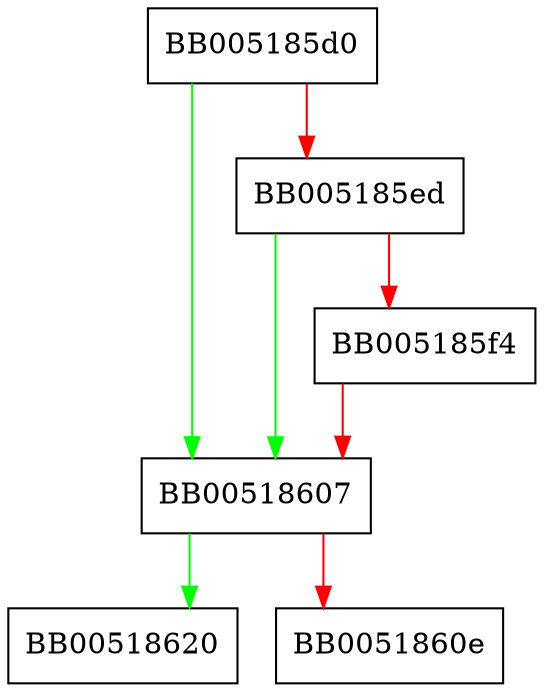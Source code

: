 digraph ASN1_TYPE_set {
  node [shape="box"];
  graph [splines=ortho];
  BB005185d0 -> BB00518607 [color="green"];
  BB005185d0 -> BB005185ed [color="red"];
  BB005185ed -> BB00518607 [color="green"];
  BB005185ed -> BB005185f4 [color="red"];
  BB005185f4 -> BB00518607 [color="red"];
  BB00518607 -> BB00518620 [color="green"];
  BB00518607 -> BB0051860e [color="red"];
}